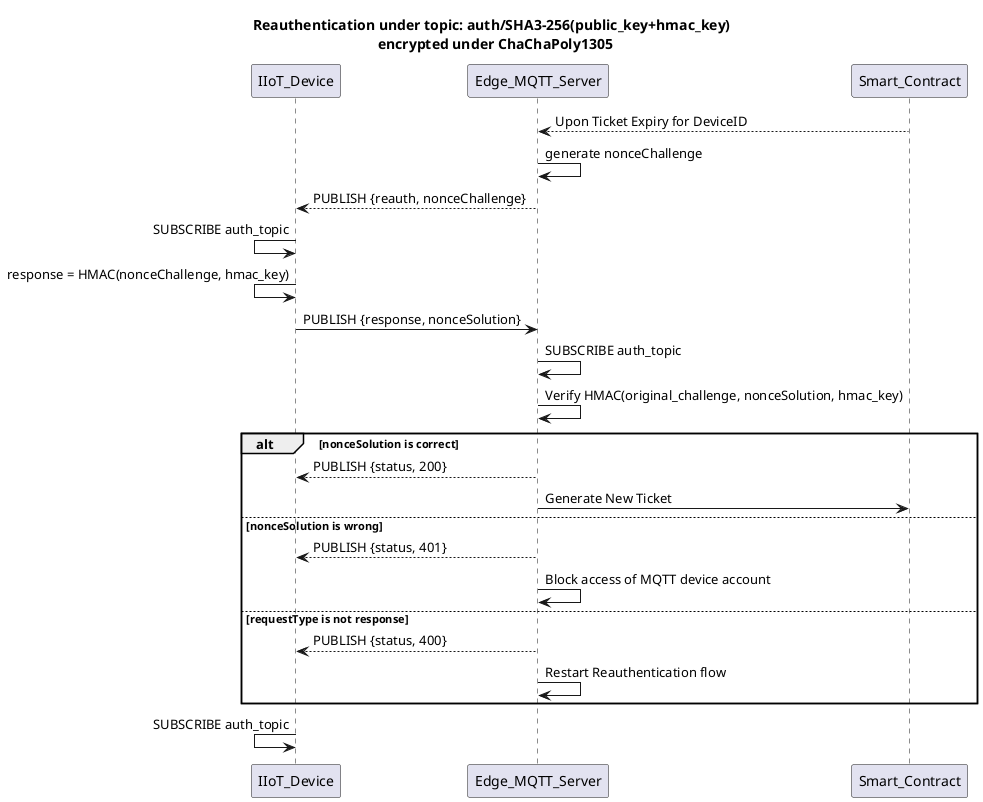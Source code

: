@startuml
title Reauthentication under topic: auth/SHA3-256(public_key+hmac_key) \n encrypted under ChaChaPoly1305

participant IIoT_Device
participant Edge_MQTT_Server
participant Smart_Contract

Edge_MQTT_Server <--- Smart_Contract: Upon Ticket Expiry for DeviceID
Edge_MQTT_Server -> Edge_MQTT_Server: generate nonceChallenge

IIoT_Device <-- Edge_MQTT_Server: PUBLISH {reauth, nonceChallenge}
IIoT_Device <- IIoT_Device: SUBSCRIBE auth_topic
IIoT_Device <- IIoT_Device: response = HMAC(nonceChallenge, hmac_key)
IIoT_Device -> Edge_MQTT_Server: PUBLISH {response, nonceSolution}
Edge_MQTT_Server -> Edge_MQTT_Server: SUBSCRIBE auth_topic
Edge_MQTT_Server -> Edge_MQTT_Server: Verify HMAC(original_challenge, nonceSolution, hmac_key)
alt nonceSolution is correct
  IIoT_Device <-- Edge_MQTT_Server: PUBLISH {status, 200}
  Edge_MQTT_Server -> Smart_Contract: Generate New Ticket
else nonceSolution is wrong
  IIoT_Device <-- Edge_MQTT_Server: PUBLISH {status, 401}
  Edge_MQTT_Server -> Edge_MQTT_Server: Block access of MQTT device account
else requestType is not response
  IIoT_Device <-- Edge_MQTT_Server: PUBLISH {status, 400}
  Edge_MQTT_Server -> Edge_MQTT_Server: Restart Reauthentication flow
end
IIoT_Device <- IIoT_Device: SUBSCRIBE auth_topic
@enduml
